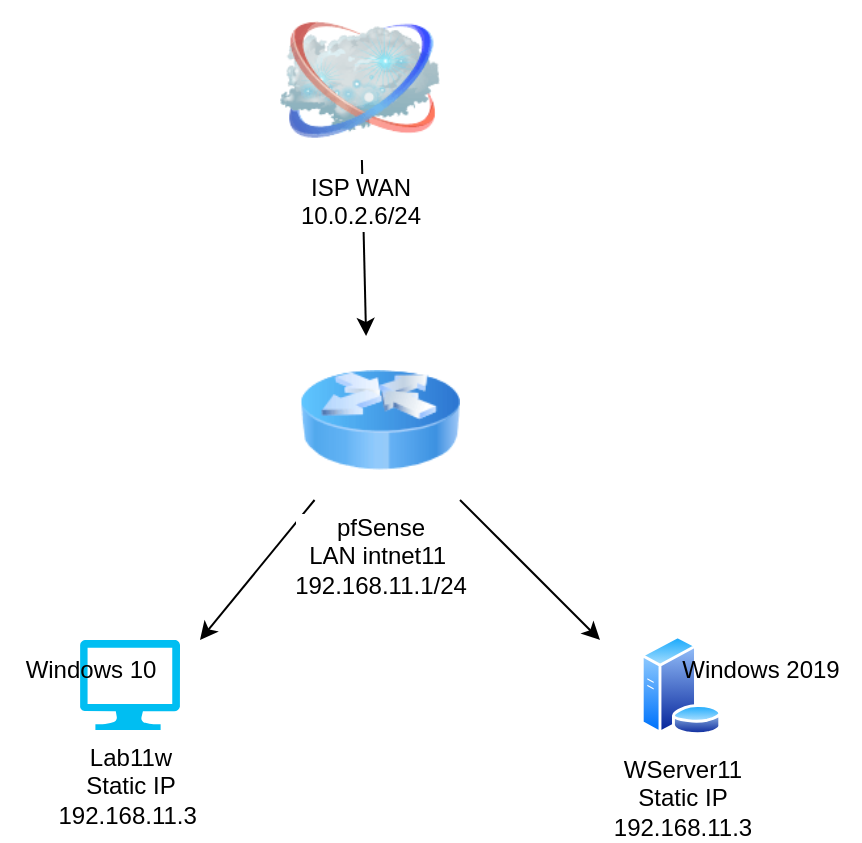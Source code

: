 <mxfile>
    <diagram id="hTz52bI8ME3vybYbcinQ" name="Page-1">
        <mxGraphModel dx="1132" dy="528" grid="1" gridSize="10" guides="1" tooltips="1" connect="1" arrows="1" fold="1" page="1" pageScale="1" pageWidth="850" pageHeight="1100" math="0" shadow="0">
            <root>
                <mxCell id="0"/>
                <mxCell id="1" parent="0"/>
                <mxCell id="3" value="WServer11&lt;br&gt;Static IP&lt;br&gt;192.168.11.3" style="aspect=fixed;perimeter=ellipsePerimeter;html=1;align=center;shadow=0;dashed=0;spacingTop=3;image;image=img/lib/active_directory/database_server.svg;" vertex="1" parent="1">
                    <mxGeometry x="430" y="367.5" width="41" height="50" as="geometry"/>
                </mxCell>
                <mxCell id="9" style="edgeStyle=none;html=1;" edge="1" parent="1" source="4">
                    <mxGeometry relative="1" as="geometry">
                        <mxPoint x="410" y="370" as="targetPoint"/>
                    </mxGeometry>
                </mxCell>
                <mxCell id="10" style="edgeStyle=none;html=1;" edge="1" parent="1" source="4">
                    <mxGeometry relative="1" as="geometry">
                        <mxPoint x="210" y="370" as="targetPoint"/>
                    </mxGeometry>
                </mxCell>
                <mxCell id="4" value="pfSense&lt;br&gt;LAN intnet11&amp;nbsp;&lt;br&gt;192.168.11.1/24" style="image;html=1;image=img/lib/clip_art/networking/Router_Icon_128x128.png" vertex="1" parent="1">
                    <mxGeometry x="260" y="220" width="80" height="80" as="geometry"/>
                </mxCell>
                <mxCell id="11" style="edgeStyle=none;html=1;entryX=0.413;entryY=-0.025;entryDx=0;entryDy=0;entryPerimeter=0;" edge="1" parent="1" source="5" target="4">
                    <mxGeometry relative="1" as="geometry"/>
                </mxCell>
                <mxCell id="5" value="ISP WAN&lt;br&gt;10.0.2.6/24" style="image;html=1;image=img/lib/clip_art/networking/Cloud_128x128.png" vertex="1" parent="1">
                    <mxGeometry x="250" y="50" width="80" height="80" as="geometry"/>
                </mxCell>
                <mxCell id="6" value="Lab11w&lt;br&gt;Static IP&lt;br&gt;192.168.11.3&amp;nbsp;" style="verticalLabelPosition=bottom;html=1;verticalAlign=top;align=center;strokeColor=none;fillColor=#00BEF2;shape=mxgraph.azure.computer;pointerEvents=1;" vertex="1" parent="1">
                    <mxGeometry x="150" y="370" width="50" height="45" as="geometry"/>
                </mxCell>
                <mxCell id="12" value="Windows 2019&lt;br&gt;" style="text;html=1;align=center;verticalAlign=middle;resizable=0;points=[];autosize=1;strokeColor=none;fillColor=none;" vertex="1" parent="1">
                    <mxGeometry x="440" y="370" width="100" height="30" as="geometry"/>
                </mxCell>
                <mxCell id="13" value="Windows 10" style="text;html=1;align=center;verticalAlign=middle;resizable=0;points=[];autosize=1;strokeColor=none;fillColor=none;" vertex="1" parent="1">
                    <mxGeometry x="110" y="370" width="90" height="30" as="geometry"/>
                </mxCell>
            </root>
        </mxGraphModel>
    </diagram>
</mxfile>